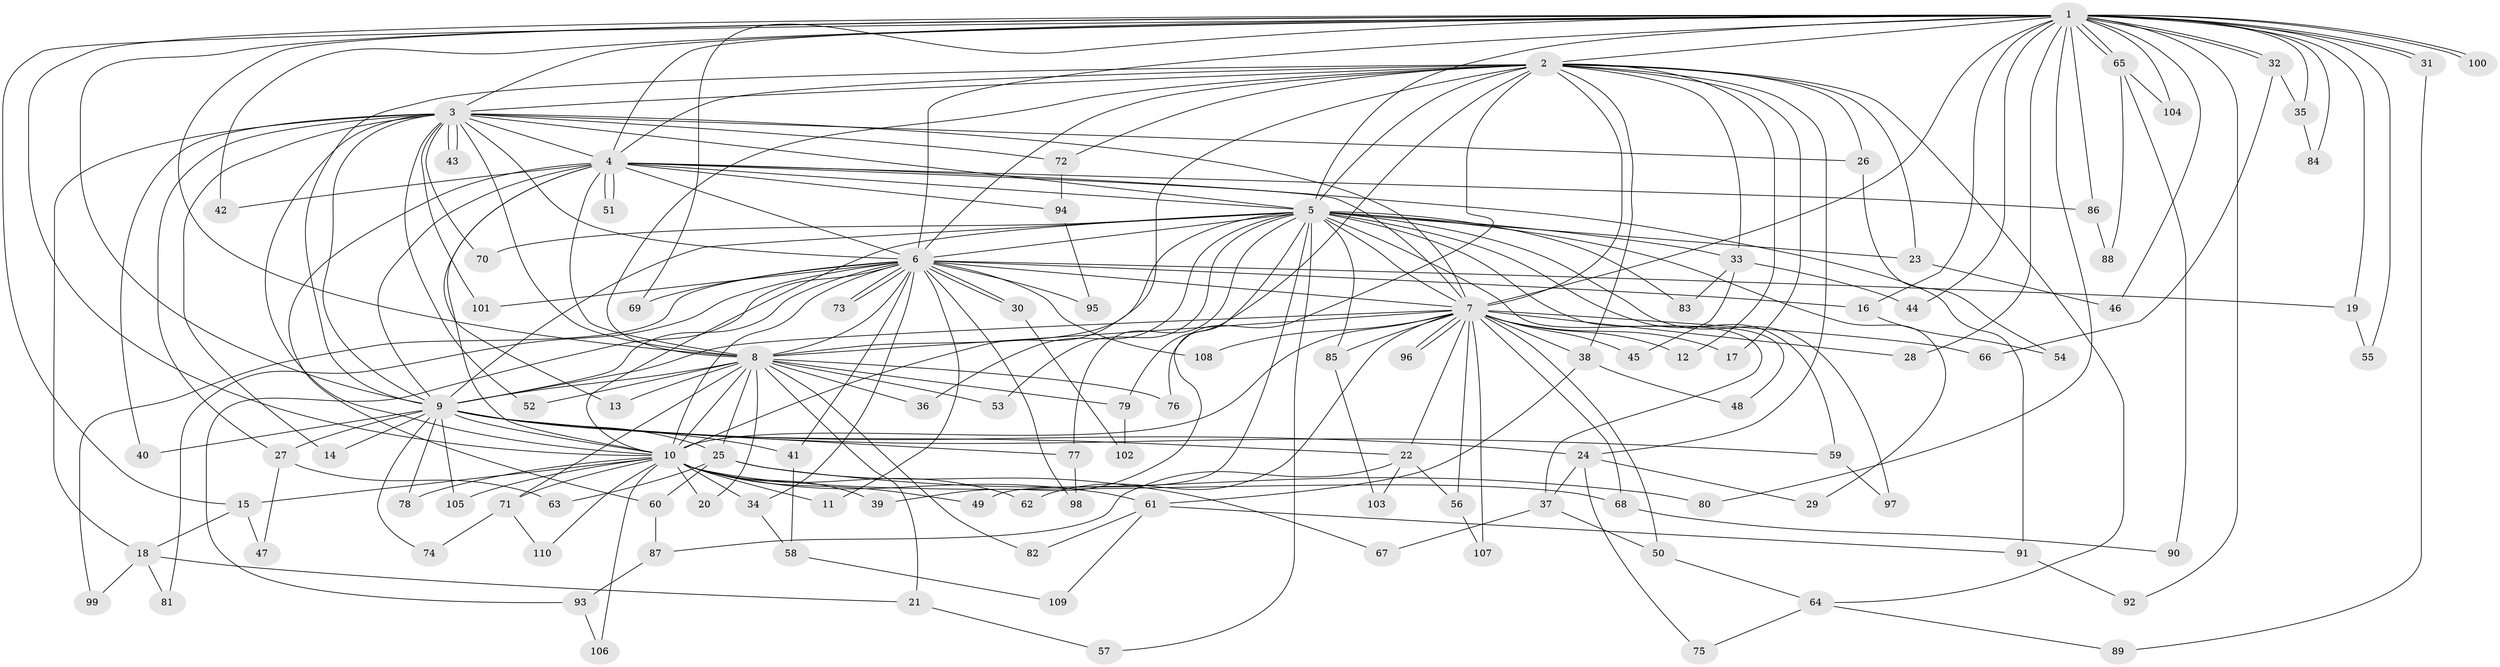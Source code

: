// Generated by graph-tools (version 1.1) at 2025/35/03/09/25 02:35:15]
// undirected, 110 vertices, 245 edges
graph export_dot {
graph [start="1"]
  node [color=gray90,style=filled];
  1;
  2;
  3;
  4;
  5;
  6;
  7;
  8;
  9;
  10;
  11;
  12;
  13;
  14;
  15;
  16;
  17;
  18;
  19;
  20;
  21;
  22;
  23;
  24;
  25;
  26;
  27;
  28;
  29;
  30;
  31;
  32;
  33;
  34;
  35;
  36;
  37;
  38;
  39;
  40;
  41;
  42;
  43;
  44;
  45;
  46;
  47;
  48;
  49;
  50;
  51;
  52;
  53;
  54;
  55;
  56;
  57;
  58;
  59;
  60;
  61;
  62;
  63;
  64;
  65;
  66;
  67;
  68;
  69;
  70;
  71;
  72;
  73;
  74;
  75;
  76;
  77;
  78;
  79;
  80;
  81;
  82;
  83;
  84;
  85;
  86;
  87;
  88;
  89;
  90;
  91;
  92;
  93;
  94;
  95;
  96;
  97;
  98;
  99;
  100;
  101;
  102;
  103;
  104;
  105;
  106;
  107;
  108;
  109;
  110;
  1 -- 2;
  1 -- 3;
  1 -- 4;
  1 -- 5;
  1 -- 6;
  1 -- 7;
  1 -- 8;
  1 -- 9;
  1 -- 10;
  1 -- 15;
  1 -- 16;
  1 -- 19;
  1 -- 28;
  1 -- 31;
  1 -- 31;
  1 -- 32;
  1 -- 32;
  1 -- 35;
  1 -- 42;
  1 -- 44;
  1 -- 46;
  1 -- 55;
  1 -- 65;
  1 -- 65;
  1 -- 69;
  1 -- 80;
  1 -- 84;
  1 -- 86;
  1 -- 92;
  1 -- 100;
  1 -- 100;
  1 -- 104;
  2 -- 3;
  2 -- 4;
  2 -- 5;
  2 -- 6;
  2 -- 7;
  2 -- 8;
  2 -- 9;
  2 -- 10;
  2 -- 12;
  2 -- 17;
  2 -- 23;
  2 -- 24;
  2 -- 26;
  2 -- 33;
  2 -- 38;
  2 -- 64;
  2 -- 72;
  2 -- 76;
  2 -- 79;
  3 -- 4;
  3 -- 5;
  3 -- 6;
  3 -- 7;
  3 -- 8;
  3 -- 9;
  3 -- 10;
  3 -- 14;
  3 -- 18;
  3 -- 26;
  3 -- 27;
  3 -- 40;
  3 -- 43;
  3 -- 43;
  3 -- 52;
  3 -- 70;
  3 -- 72;
  3 -- 101;
  4 -- 5;
  4 -- 6;
  4 -- 7;
  4 -- 8;
  4 -- 9;
  4 -- 10;
  4 -- 13;
  4 -- 42;
  4 -- 51;
  4 -- 51;
  4 -- 60;
  4 -- 86;
  4 -- 91;
  4 -- 94;
  5 -- 6;
  5 -- 7;
  5 -- 8;
  5 -- 9;
  5 -- 10;
  5 -- 23;
  5 -- 29;
  5 -- 33;
  5 -- 36;
  5 -- 37;
  5 -- 39;
  5 -- 48;
  5 -- 49;
  5 -- 53;
  5 -- 57;
  5 -- 59;
  5 -- 70;
  5 -- 77;
  5 -- 83;
  5 -- 85;
  5 -- 97;
  6 -- 7;
  6 -- 8;
  6 -- 9;
  6 -- 10;
  6 -- 11;
  6 -- 16;
  6 -- 19;
  6 -- 30;
  6 -- 30;
  6 -- 34;
  6 -- 41;
  6 -- 69;
  6 -- 73;
  6 -- 73;
  6 -- 81;
  6 -- 93;
  6 -- 95;
  6 -- 98;
  6 -- 99;
  6 -- 101;
  6 -- 108;
  7 -- 8;
  7 -- 9;
  7 -- 10;
  7 -- 12;
  7 -- 17;
  7 -- 22;
  7 -- 28;
  7 -- 38;
  7 -- 45;
  7 -- 50;
  7 -- 56;
  7 -- 62;
  7 -- 66;
  7 -- 68;
  7 -- 85;
  7 -- 96;
  7 -- 96;
  7 -- 107;
  7 -- 108;
  8 -- 9;
  8 -- 10;
  8 -- 13;
  8 -- 20;
  8 -- 21;
  8 -- 25;
  8 -- 36;
  8 -- 52;
  8 -- 53;
  8 -- 71;
  8 -- 76;
  8 -- 79;
  8 -- 82;
  9 -- 10;
  9 -- 14;
  9 -- 22;
  9 -- 24;
  9 -- 25;
  9 -- 27;
  9 -- 40;
  9 -- 41;
  9 -- 59;
  9 -- 74;
  9 -- 77;
  9 -- 78;
  9 -- 105;
  10 -- 11;
  10 -- 15;
  10 -- 20;
  10 -- 34;
  10 -- 39;
  10 -- 49;
  10 -- 61;
  10 -- 62;
  10 -- 68;
  10 -- 71;
  10 -- 78;
  10 -- 105;
  10 -- 106;
  10 -- 110;
  15 -- 18;
  15 -- 47;
  16 -- 54;
  18 -- 21;
  18 -- 81;
  18 -- 99;
  19 -- 55;
  21 -- 57;
  22 -- 56;
  22 -- 87;
  22 -- 103;
  23 -- 46;
  24 -- 29;
  24 -- 37;
  24 -- 75;
  25 -- 60;
  25 -- 63;
  25 -- 67;
  25 -- 80;
  26 -- 54;
  27 -- 47;
  27 -- 63;
  30 -- 102;
  31 -- 89;
  32 -- 35;
  32 -- 66;
  33 -- 44;
  33 -- 45;
  33 -- 83;
  34 -- 58;
  35 -- 84;
  37 -- 50;
  37 -- 67;
  38 -- 48;
  38 -- 61;
  41 -- 58;
  50 -- 64;
  56 -- 107;
  58 -- 109;
  59 -- 97;
  60 -- 87;
  61 -- 82;
  61 -- 91;
  61 -- 109;
  64 -- 75;
  64 -- 89;
  65 -- 88;
  65 -- 90;
  65 -- 104;
  68 -- 90;
  71 -- 74;
  71 -- 110;
  72 -- 94;
  77 -- 98;
  79 -- 102;
  85 -- 103;
  86 -- 88;
  87 -- 93;
  91 -- 92;
  93 -- 106;
  94 -- 95;
}
